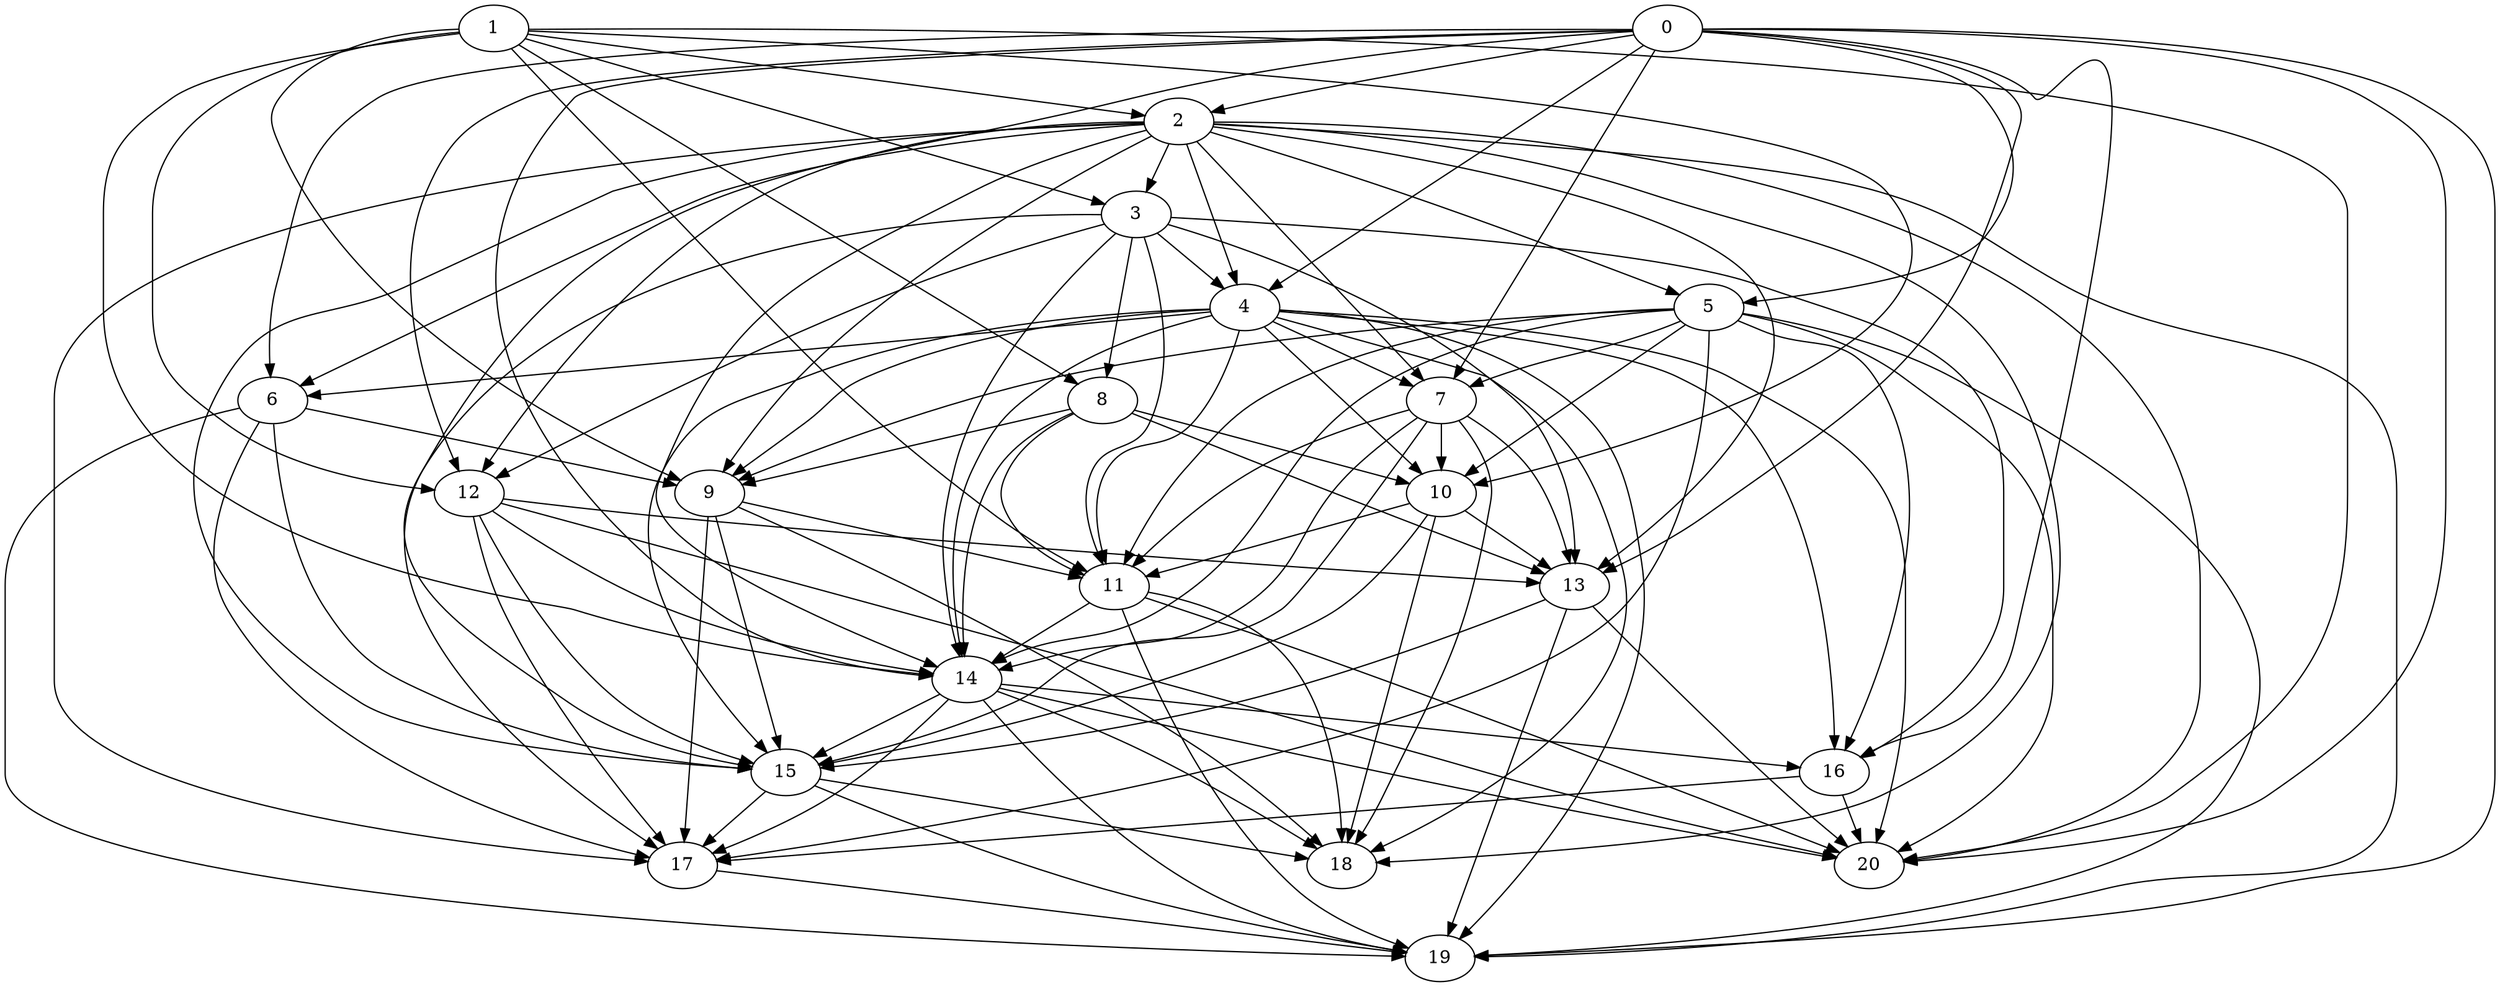 digraph "Random_Nodes_21_Density_5.24_CCR_0.10_WeightType_Random#1_Heterogeneous-4-2" {
0 [Weight=475];
1 [Weight=369];
2 [Weight=105];
5 [Weight=527];
3 [Weight=211];
4 [Weight=158];
7 [Weight=475];
8 [Weight=369];
6 [Weight=158];
10 [Weight=527];
9 [Weight=422];
12 [Weight=369];
11 [Weight=105];
14 [Weight=369];
13 [Weight=211];
15 [Weight=369];
16 [Weight=158];
17 [Weight=527];
18 [Weight=527];
20 [Weight=369];
19 [Weight=158];
1 -> 10 [Weight=9];
9 -> 11 [Weight=4];
1 -> 9 [Weight=9];
8 -> 14 [Weight=8];
11 -> 18 [Weight=7];
6 -> 9 [Weight=4];
4 -> 11 [Weight=8];
10 -> 15 [Weight=7];
4 -> 6 [Weight=3];
14 -> 16 [Weight=2];
5 -> 20 [Weight=8];
17 -> 19 [Weight=7];
2 -> 19 [Weight=3];
3 -> 8 [Weight=9];
15 -> 19 [Weight=9];
7 -> 11 [Weight=3];
5 -> 17 [Weight=10];
1 -> 8 [Weight=6];
16 -> 20 [Weight=5];
16 -> 17 [Weight=3];
9 -> 15 [Weight=10];
2 -> 18 [Weight=2];
3 -> 14 [Weight=9];
0 -> 14 [Weight=5];
0 -> 4 [Weight=10];
1 -> 20 [Weight=10];
1 -> 11 [Weight=10];
4 -> 20 [Weight=2];
5 -> 19 [Weight=4];
2 -> 6 [Weight=5];
2 -> 13 [Weight=7];
2 -> 7 [Weight=10];
14 -> 18 [Weight=6];
2 -> 15 [Weight=2];
6 -> 19 [Weight=6];
9 -> 18 [Weight=8];
4 -> 16 [Weight=3];
7 -> 18 [Weight=3];
10 -> 18 [Weight=6];
0 -> 13 [Weight=2];
4 -> 15 [Weight=3];
7 -> 13 [Weight=6];
14 -> 15 [Weight=5];
2 -> 5 [Weight=10];
4 -> 18 [Weight=5];
11 -> 14 [Weight=3];
4 -> 19 [Weight=9];
8 -> 11 [Weight=2];
4 -> 14 [Weight=6];
1 -> 3 [Weight=10];
14 -> 19 [Weight=6];
0 -> 16 [Weight=9];
2 -> 14 [Weight=5];
0 -> 17 [Weight=3];
6 -> 15 [Weight=6];
8 -> 13 [Weight=8];
4 -> 10 [Weight=3];
11 -> 19 [Weight=8];
0 -> 20 [Weight=8];
10 -> 13 [Weight=9];
2 -> 17 [Weight=7];
12 -> 14 [Weight=8];
2 -> 3 [Weight=10];
3 -> 15 [Weight=8];
1 -> 12 [Weight=8];
5 -> 14 [Weight=6];
14 -> 17 [Weight=10];
0 -> 5 [Weight=10];
8 -> 9 [Weight=2];
7 -> 15 [Weight=6];
6 -> 17 [Weight=10];
15 -> 17 [Weight=3];
4 -> 7 [Weight=7];
5 -> 11 [Weight=7];
2 -> 12 [Weight=7];
3 -> 13 [Weight=6];
5 -> 7 [Weight=6];
10 -> 11 [Weight=6];
4 -> 9 [Weight=9];
13 -> 20 [Weight=7];
12 -> 17 [Weight=7];
5 -> 10 [Weight=7];
3 -> 11 [Weight=10];
2 -> 9 [Weight=10];
7 -> 10 [Weight=3];
0 -> 6 [Weight=2];
12 -> 13 [Weight=7];
0 -> 19 [Weight=4];
13 -> 19 [Weight=2];
0 -> 2 [Weight=5];
5 -> 16 [Weight=9];
12 -> 20 [Weight=2];
0 -> 7 [Weight=9];
9 -> 17 [Weight=9];
15 -> 18 [Weight=9];
1 -> 2 [Weight=6];
14 -> 20 [Weight=4];
8 -> 10 [Weight=9];
7 -> 14 [Weight=7];
3 -> 16 [Weight=7];
13 -> 15 [Weight=3];
3 -> 4 [Weight=9];
3 -> 12 [Weight=8];
5 -> 9 [Weight=3];
2 -> 20 [Weight=10];
11 -> 20 [Weight=3];
0 -> 12 [Weight=3];
1 -> 14 [Weight=6];
12 -> 15 [Weight=9];
2 -> 4 [Weight=3];
}
